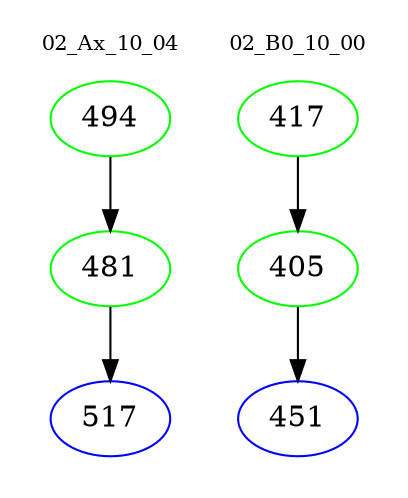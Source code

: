 digraph{
subgraph cluster_0 {
color = white
label = "02_Ax_10_04";
fontsize=10;
T0_494 [label="494", color="green"]
T0_494 -> T0_481 [color="black"]
T0_481 [label="481", color="green"]
T0_481 -> T0_517 [color="black"]
T0_517 [label="517", color="blue"]
}
subgraph cluster_1 {
color = white
label = "02_B0_10_00";
fontsize=10;
T1_417 [label="417", color="green"]
T1_417 -> T1_405 [color="black"]
T1_405 [label="405", color="green"]
T1_405 -> T1_451 [color="black"]
T1_451 [label="451", color="blue"]
}
}
